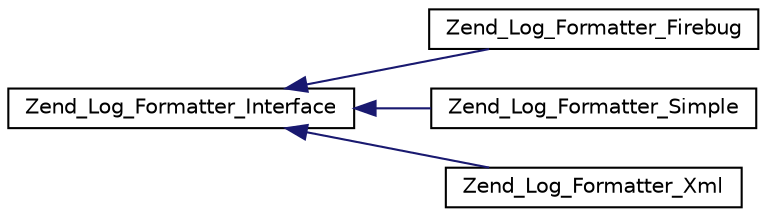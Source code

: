 digraph G
{
  edge [fontname="Helvetica",fontsize="10",labelfontname="Helvetica",labelfontsize="10"];
  node [fontname="Helvetica",fontsize="10",shape=record];
  rankdir="LR";
  Node1 [label="Zend_Log_Formatter_Interface",height=0.2,width=0.4,color="black", fillcolor="white", style="filled",URL="$interface_zend___log___formatter___interface.html"];
  Node1 -> Node2 [dir="back",color="midnightblue",fontsize="10",style="solid",fontname="Helvetica"];
  Node2 [label="Zend_Log_Formatter_Firebug",height=0.2,width=0.4,color="black", fillcolor="white", style="filled",URL="$class_zend___log___formatter___firebug.html"];
  Node1 -> Node3 [dir="back",color="midnightblue",fontsize="10",style="solid",fontname="Helvetica"];
  Node3 [label="Zend_Log_Formatter_Simple",height=0.2,width=0.4,color="black", fillcolor="white", style="filled",URL="$class_zend___log___formatter___simple.html"];
  Node1 -> Node4 [dir="back",color="midnightblue",fontsize="10",style="solid",fontname="Helvetica"];
  Node4 [label="Zend_Log_Formatter_Xml",height=0.2,width=0.4,color="black", fillcolor="white", style="filled",URL="$class_zend___log___formatter___xml.html"];
}
